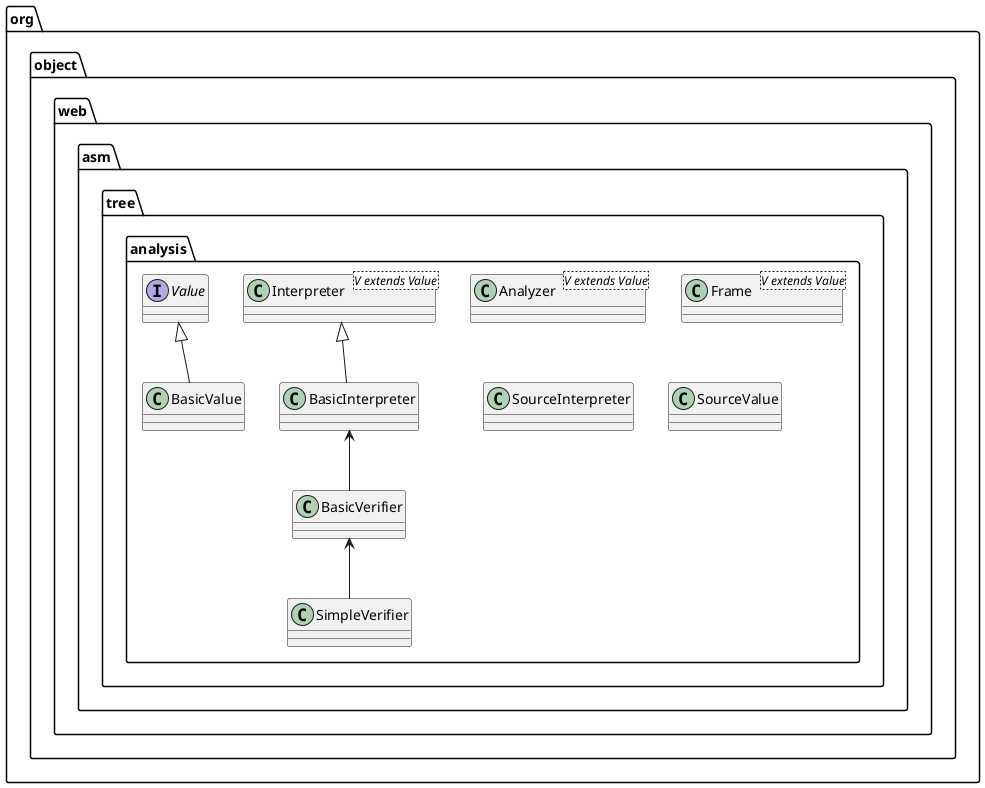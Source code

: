 @startuml

package org.object.web.asm.tree.analysis {
    class Analyzer<V extends Value>
    class BasicInterpreter
    class BasicValue
    class BasicVerifier
    class Frame<V extends Value>
    class Interpreter<V extends Value>
    class SimpleVerifier
    class SourceInterpreter
    class SourceValue
    interface Value

    Value <|-- BasicValue
    Interpreter <|-- BasicInterpreter
    BasicInterpreter <-- BasicVerifier
    BasicVerifier <-- SimpleVerifier
}

@enduml